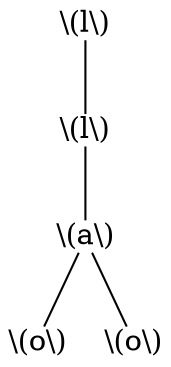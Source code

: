 graph {
	0 [label="\\(l\\)" shape=plain]
	1 [label="\\(l\\)" shape=plain]
	0 -- 1
	2 [label="\\(a\\)" shape=plain]
	1 -- 2
	3 [label="\\(o\\)" shape=plain]
	2 -- 3
	4 [label="\\(o\\)" shape=plain]
	2 -- 4
}
